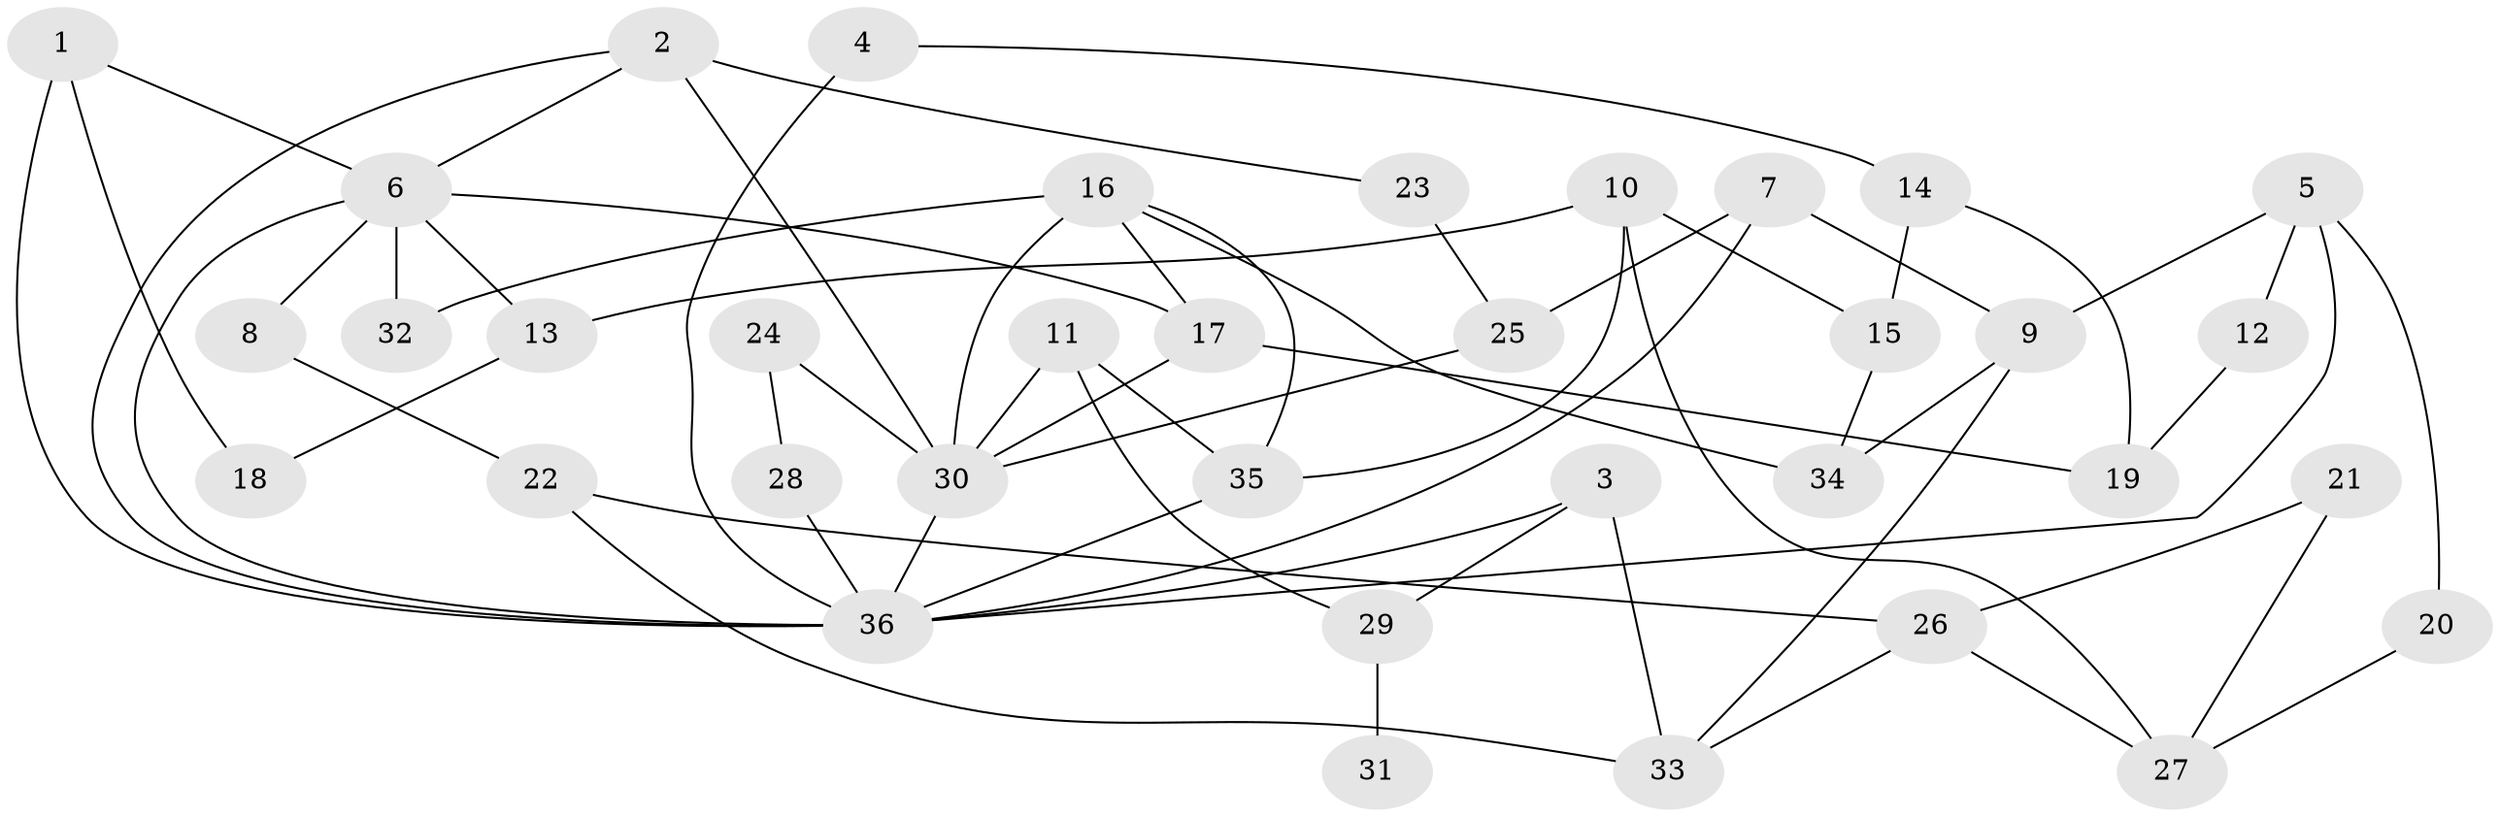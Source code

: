 // original degree distribution, {5: 0.05555555555555555, 11: 0.013888888888888888, 3: 0.2361111111111111, 2: 0.3611111111111111, 4: 0.1111111111111111, 7: 0.013888888888888888, 1: 0.18055555555555555, 6: 0.027777777777777776}
// Generated by graph-tools (version 1.1) at 2025/01/03/09/25 03:01:04]
// undirected, 36 vertices, 61 edges
graph export_dot {
graph [start="1"]
  node [color=gray90,style=filled];
  1;
  2;
  3;
  4;
  5;
  6;
  7;
  8;
  9;
  10;
  11;
  12;
  13;
  14;
  15;
  16;
  17;
  18;
  19;
  20;
  21;
  22;
  23;
  24;
  25;
  26;
  27;
  28;
  29;
  30;
  31;
  32;
  33;
  34;
  35;
  36;
  1 -- 6 [weight=1.0];
  1 -- 18 [weight=2.0];
  1 -- 36 [weight=1.0];
  2 -- 6 [weight=1.0];
  2 -- 23 [weight=1.0];
  2 -- 30 [weight=1.0];
  2 -- 36 [weight=1.0];
  3 -- 29 [weight=1.0];
  3 -- 33 [weight=1.0];
  3 -- 36 [weight=1.0];
  4 -- 14 [weight=1.0];
  4 -- 36 [weight=1.0];
  5 -- 9 [weight=1.0];
  5 -- 12 [weight=1.0];
  5 -- 20 [weight=1.0];
  5 -- 36 [weight=1.0];
  6 -- 8 [weight=1.0];
  6 -- 13 [weight=1.0];
  6 -- 17 [weight=1.0];
  6 -- 32 [weight=1.0];
  6 -- 36 [weight=1.0];
  7 -- 9 [weight=1.0];
  7 -- 25 [weight=1.0];
  7 -- 36 [weight=1.0];
  8 -- 22 [weight=1.0];
  9 -- 33 [weight=1.0];
  9 -- 34 [weight=1.0];
  10 -- 13 [weight=1.0];
  10 -- 15 [weight=1.0];
  10 -- 27 [weight=1.0];
  10 -- 35 [weight=1.0];
  11 -- 29 [weight=1.0];
  11 -- 30 [weight=1.0];
  11 -- 35 [weight=1.0];
  12 -- 19 [weight=1.0];
  13 -- 18 [weight=1.0];
  14 -- 15 [weight=1.0];
  14 -- 19 [weight=1.0];
  15 -- 34 [weight=1.0];
  16 -- 17 [weight=1.0];
  16 -- 30 [weight=2.0];
  16 -- 32 [weight=1.0];
  16 -- 34 [weight=1.0];
  16 -- 35 [weight=1.0];
  17 -- 19 [weight=1.0];
  17 -- 30 [weight=1.0];
  20 -- 27 [weight=1.0];
  21 -- 26 [weight=1.0];
  21 -- 27 [weight=1.0];
  22 -- 26 [weight=1.0];
  22 -- 33 [weight=1.0];
  23 -- 25 [weight=1.0];
  24 -- 28 [weight=1.0];
  24 -- 30 [weight=1.0];
  25 -- 30 [weight=1.0];
  26 -- 27 [weight=1.0];
  26 -- 33 [weight=1.0];
  28 -- 36 [weight=1.0];
  29 -- 31 [weight=1.0];
  30 -- 36 [weight=1.0];
  35 -- 36 [weight=1.0];
}
